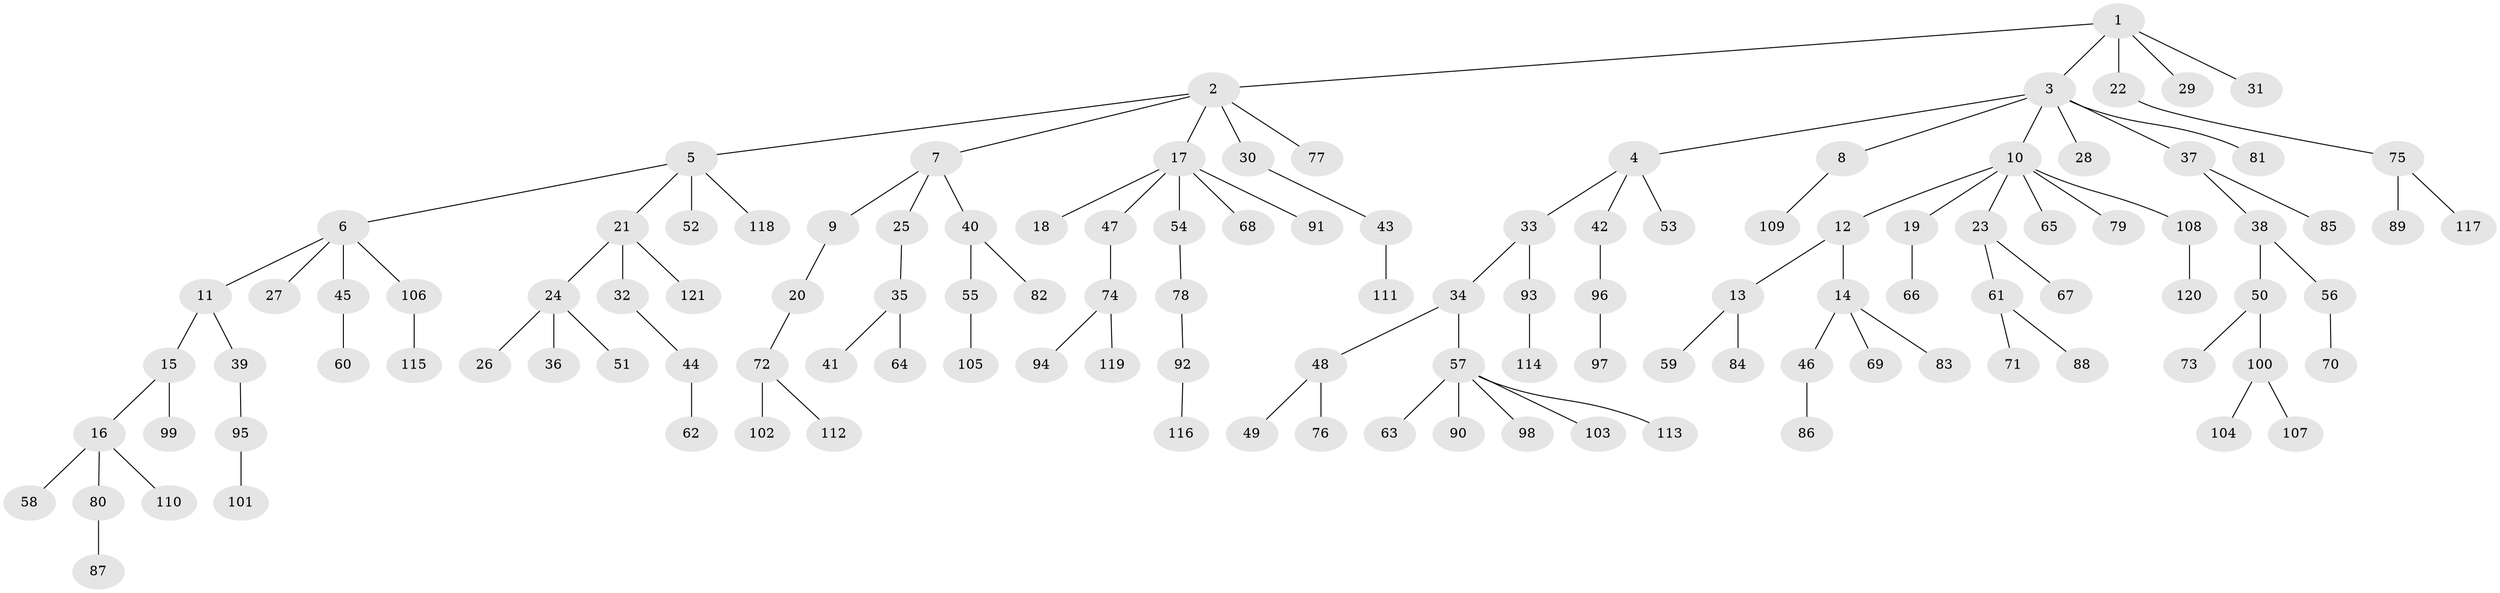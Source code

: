 // coarse degree distribution, {4: 0.0547945205479452, 5: 0.0273972602739726, 6: 0.0273972602739726, 3: 0.136986301369863, 1: 0.4657534246575342, 2: 0.2876712328767123}
// Generated by graph-tools (version 1.1) at 2025/51/03/04/25 22:51:35]
// undirected, 121 vertices, 120 edges
graph export_dot {
  node [color=gray90,style=filled];
  1;
  2;
  3;
  4;
  5;
  6;
  7;
  8;
  9;
  10;
  11;
  12;
  13;
  14;
  15;
  16;
  17;
  18;
  19;
  20;
  21;
  22;
  23;
  24;
  25;
  26;
  27;
  28;
  29;
  30;
  31;
  32;
  33;
  34;
  35;
  36;
  37;
  38;
  39;
  40;
  41;
  42;
  43;
  44;
  45;
  46;
  47;
  48;
  49;
  50;
  51;
  52;
  53;
  54;
  55;
  56;
  57;
  58;
  59;
  60;
  61;
  62;
  63;
  64;
  65;
  66;
  67;
  68;
  69;
  70;
  71;
  72;
  73;
  74;
  75;
  76;
  77;
  78;
  79;
  80;
  81;
  82;
  83;
  84;
  85;
  86;
  87;
  88;
  89;
  90;
  91;
  92;
  93;
  94;
  95;
  96;
  97;
  98;
  99;
  100;
  101;
  102;
  103;
  104;
  105;
  106;
  107;
  108;
  109;
  110;
  111;
  112;
  113;
  114;
  115;
  116;
  117;
  118;
  119;
  120;
  121;
  1 -- 2;
  1 -- 3;
  1 -- 22;
  1 -- 29;
  1 -- 31;
  2 -- 5;
  2 -- 7;
  2 -- 17;
  2 -- 30;
  2 -- 77;
  3 -- 4;
  3 -- 8;
  3 -- 10;
  3 -- 28;
  3 -- 37;
  3 -- 81;
  4 -- 33;
  4 -- 42;
  4 -- 53;
  5 -- 6;
  5 -- 21;
  5 -- 52;
  5 -- 118;
  6 -- 11;
  6 -- 27;
  6 -- 45;
  6 -- 106;
  7 -- 9;
  7 -- 25;
  7 -- 40;
  8 -- 109;
  9 -- 20;
  10 -- 12;
  10 -- 19;
  10 -- 23;
  10 -- 65;
  10 -- 79;
  10 -- 108;
  11 -- 15;
  11 -- 39;
  12 -- 13;
  12 -- 14;
  13 -- 59;
  13 -- 84;
  14 -- 46;
  14 -- 69;
  14 -- 83;
  15 -- 16;
  15 -- 99;
  16 -- 58;
  16 -- 80;
  16 -- 110;
  17 -- 18;
  17 -- 47;
  17 -- 54;
  17 -- 68;
  17 -- 91;
  19 -- 66;
  20 -- 72;
  21 -- 24;
  21 -- 32;
  21 -- 121;
  22 -- 75;
  23 -- 61;
  23 -- 67;
  24 -- 26;
  24 -- 36;
  24 -- 51;
  25 -- 35;
  30 -- 43;
  32 -- 44;
  33 -- 34;
  33 -- 93;
  34 -- 48;
  34 -- 57;
  35 -- 41;
  35 -- 64;
  37 -- 38;
  37 -- 85;
  38 -- 50;
  38 -- 56;
  39 -- 95;
  40 -- 55;
  40 -- 82;
  42 -- 96;
  43 -- 111;
  44 -- 62;
  45 -- 60;
  46 -- 86;
  47 -- 74;
  48 -- 49;
  48 -- 76;
  50 -- 73;
  50 -- 100;
  54 -- 78;
  55 -- 105;
  56 -- 70;
  57 -- 63;
  57 -- 90;
  57 -- 98;
  57 -- 103;
  57 -- 113;
  61 -- 71;
  61 -- 88;
  72 -- 102;
  72 -- 112;
  74 -- 94;
  74 -- 119;
  75 -- 89;
  75 -- 117;
  78 -- 92;
  80 -- 87;
  92 -- 116;
  93 -- 114;
  95 -- 101;
  96 -- 97;
  100 -- 104;
  100 -- 107;
  106 -- 115;
  108 -- 120;
}
